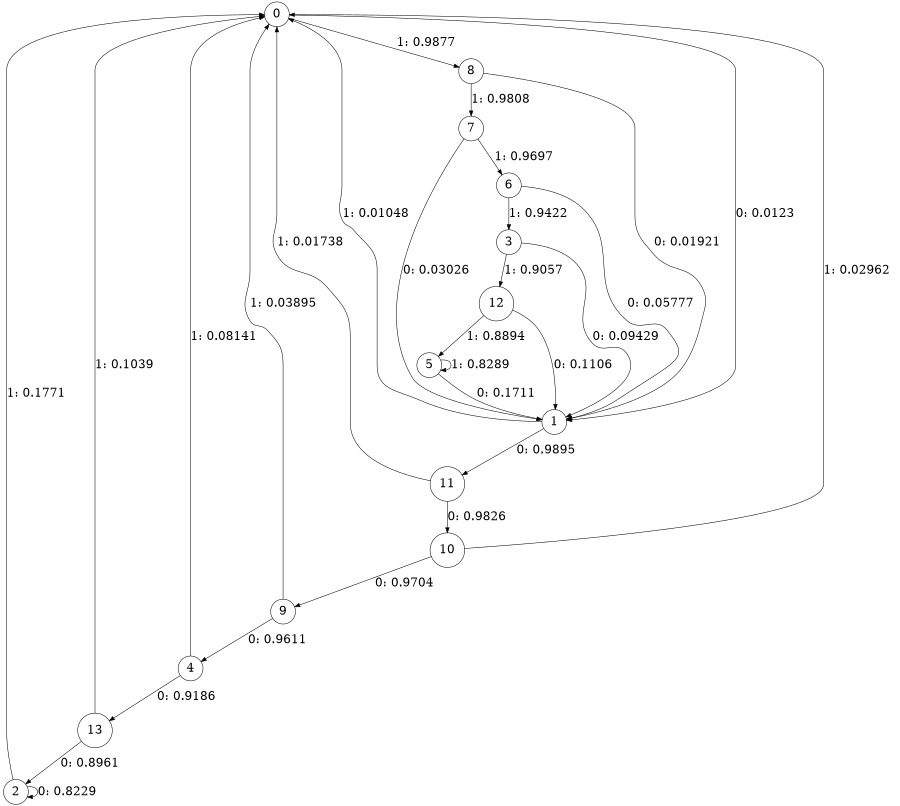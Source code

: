 digraph "ch2_face_grouped_diff_L17" {
size = "6,8.5";
ratio = "fill";
node [shape = circle];
node [fontsize = 24];
edge [fontsize = 24];
0 -> 1 [label = "0: 0.0123   "];
0 -> 8 [label = "1: 0.9877   "];
1 -> 11 [label = "0: 0.9895   "];
1 -> 0 [label = "1: 0.01048  "];
2 -> 2 [label = "0: 0.8229   "];
2 -> 0 [label = "1: 0.1771   "];
3 -> 1 [label = "0: 0.09429  "];
3 -> 12 [label = "1: 0.9057   "];
4 -> 13 [label = "0: 0.9186   "];
4 -> 0 [label = "1: 0.08141  "];
5 -> 1 [label = "0: 0.1711   "];
5 -> 5 [label = "1: 0.8289   "];
6 -> 1 [label = "0: 0.05777  "];
6 -> 3 [label = "1: 0.9422   "];
7 -> 1 [label = "0: 0.03026  "];
7 -> 6 [label = "1: 0.9697   "];
8 -> 1 [label = "0: 0.01921  "];
8 -> 7 [label = "1: 0.9808   "];
9 -> 4 [label = "0: 0.9611   "];
9 -> 0 [label = "1: 0.03895  "];
10 -> 9 [label = "0: 0.9704   "];
10 -> 0 [label = "1: 0.02962  "];
11 -> 10 [label = "0: 0.9826   "];
11 -> 0 [label = "1: 0.01738  "];
12 -> 1 [label = "0: 0.1106   "];
12 -> 5 [label = "1: 0.8894   "];
13 -> 2 [label = "0: 0.8961   "];
13 -> 0 [label = "1: 0.1039   "];
}